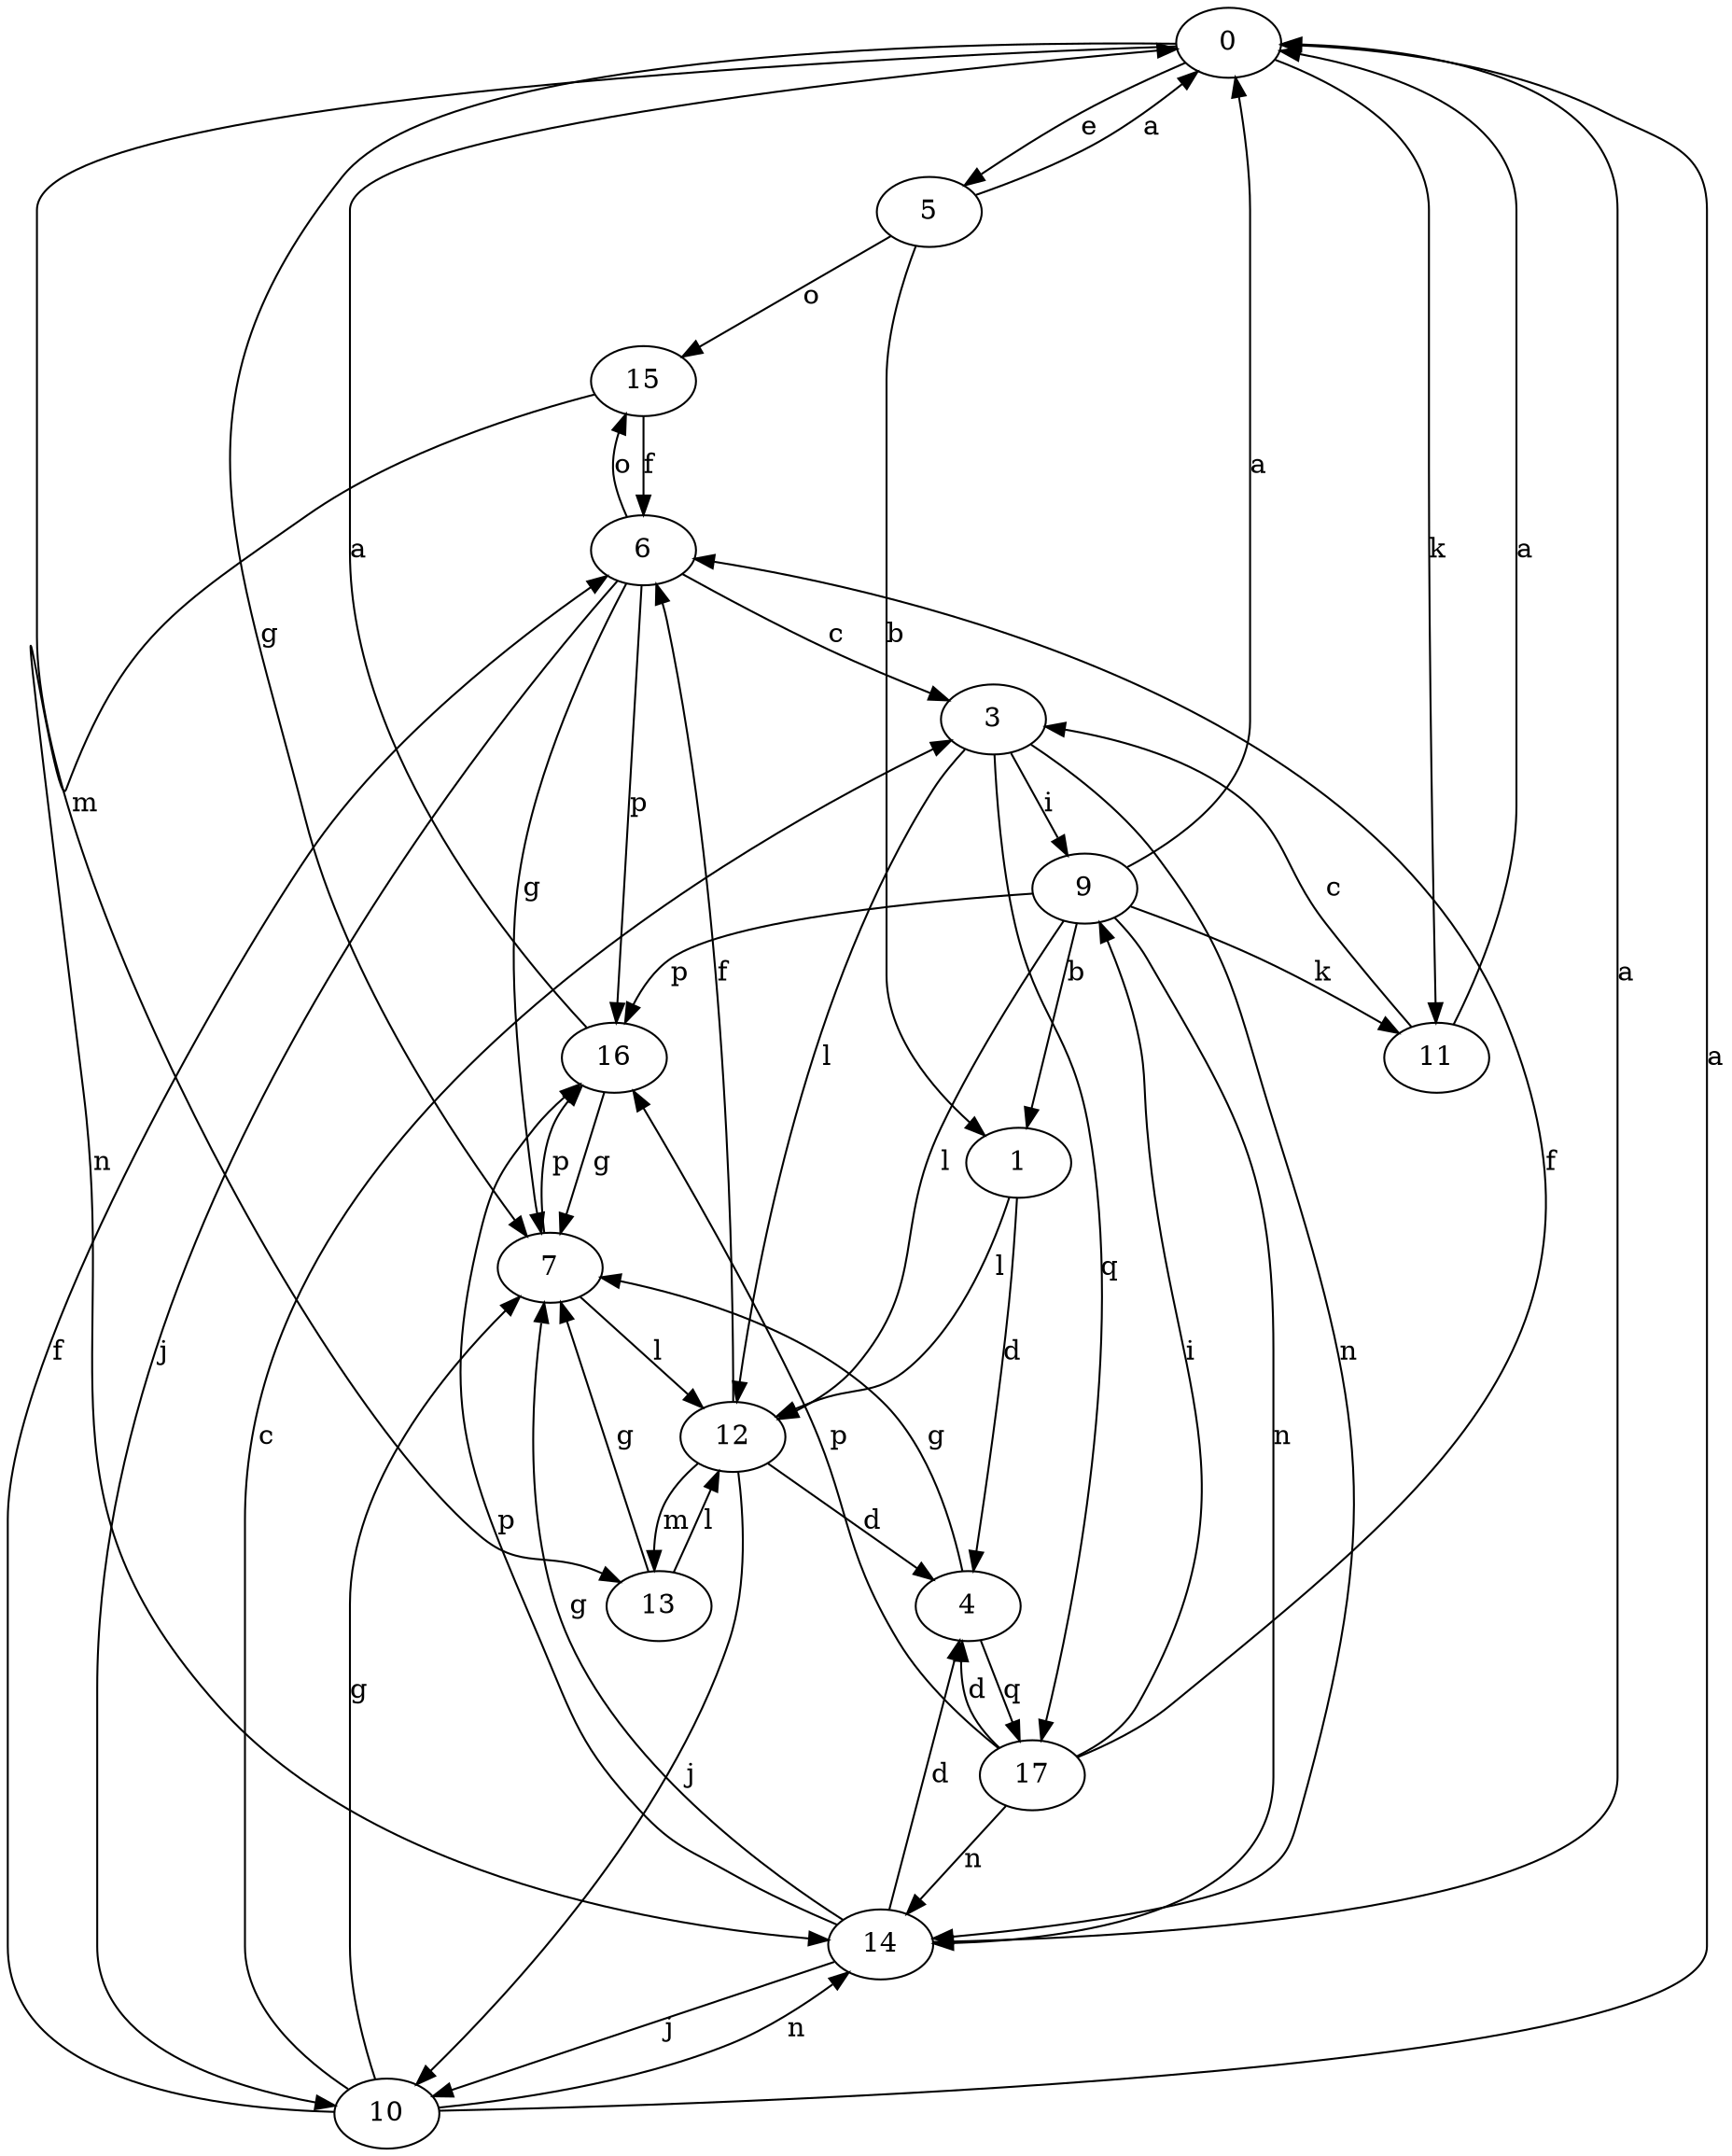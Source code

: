 strict digraph  {
0;
1;
3;
4;
5;
6;
7;
9;
10;
11;
12;
13;
14;
15;
16;
17;
0 -> 5  [label=e];
0 -> 7  [label=g];
0 -> 11  [label=k];
0 -> 13  [label=m];
1 -> 4  [label=d];
1 -> 12  [label=l];
3 -> 9  [label=i];
3 -> 12  [label=l];
3 -> 14  [label=n];
3 -> 17  [label=q];
4 -> 7  [label=g];
4 -> 17  [label=q];
5 -> 0  [label=a];
5 -> 1  [label=b];
5 -> 15  [label=o];
6 -> 3  [label=c];
6 -> 7  [label=g];
6 -> 10  [label=j];
6 -> 15  [label=o];
6 -> 16  [label=p];
7 -> 12  [label=l];
7 -> 16  [label=p];
9 -> 0  [label=a];
9 -> 1  [label=b];
9 -> 11  [label=k];
9 -> 12  [label=l];
9 -> 14  [label=n];
9 -> 16  [label=p];
10 -> 0  [label=a];
10 -> 3  [label=c];
10 -> 6  [label=f];
10 -> 7  [label=g];
10 -> 14  [label=n];
11 -> 0  [label=a];
11 -> 3  [label=c];
12 -> 4  [label=d];
12 -> 6  [label=f];
12 -> 10  [label=j];
12 -> 13  [label=m];
13 -> 7  [label=g];
13 -> 12  [label=l];
14 -> 0  [label=a];
14 -> 4  [label=d];
14 -> 7  [label=g];
14 -> 10  [label=j];
14 -> 16  [label=p];
15 -> 6  [label=f];
15 -> 14  [label=n];
16 -> 0  [label=a];
16 -> 7  [label=g];
17 -> 4  [label=d];
17 -> 6  [label=f];
17 -> 9  [label=i];
17 -> 14  [label=n];
17 -> 16  [label=p];
}
